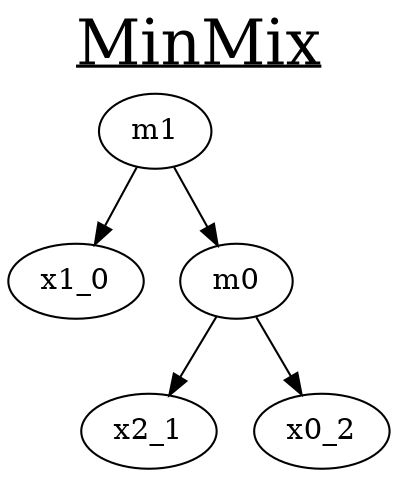 digraph minmix{
rankdir = TD;
 size="8,10.5";
 graph [label= <<u>MinMix</u>> , labelloc=t, fontsize=30];
m1 -> x1_0 ;
m1 -> m0;
m0 -> x2_1 ;
m0 -> x0_2;
}